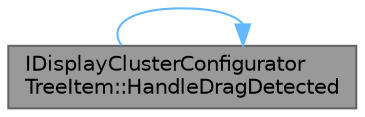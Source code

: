 digraph "IDisplayClusterConfiguratorTreeItem::HandleDragDetected"
{
 // INTERACTIVE_SVG=YES
 // LATEX_PDF_SIZE
  bgcolor="transparent";
  edge [fontname=Helvetica,fontsize=10,labelfontname=Helvetica,labelfontsize=10];
  node [fontname=Helvetica,fontsize=10,shape=box,height=0.2,width=0.4];
  rankdir="LR";
  Node1 [id="Node000001",label="IDisplayClusterConfigurator\lTreeItem::HandleDragDetected",height=0.2,width=0.4,color="gray40", fillcolor="grey60", style="filled", fontcolor="black",tooltip="Handle a drag and drop detected event."];
  Node1 -> Node1 [id="edge1_Node000001_Node000001",color="steelblue1",style="solid",tooltip=" "];
}
